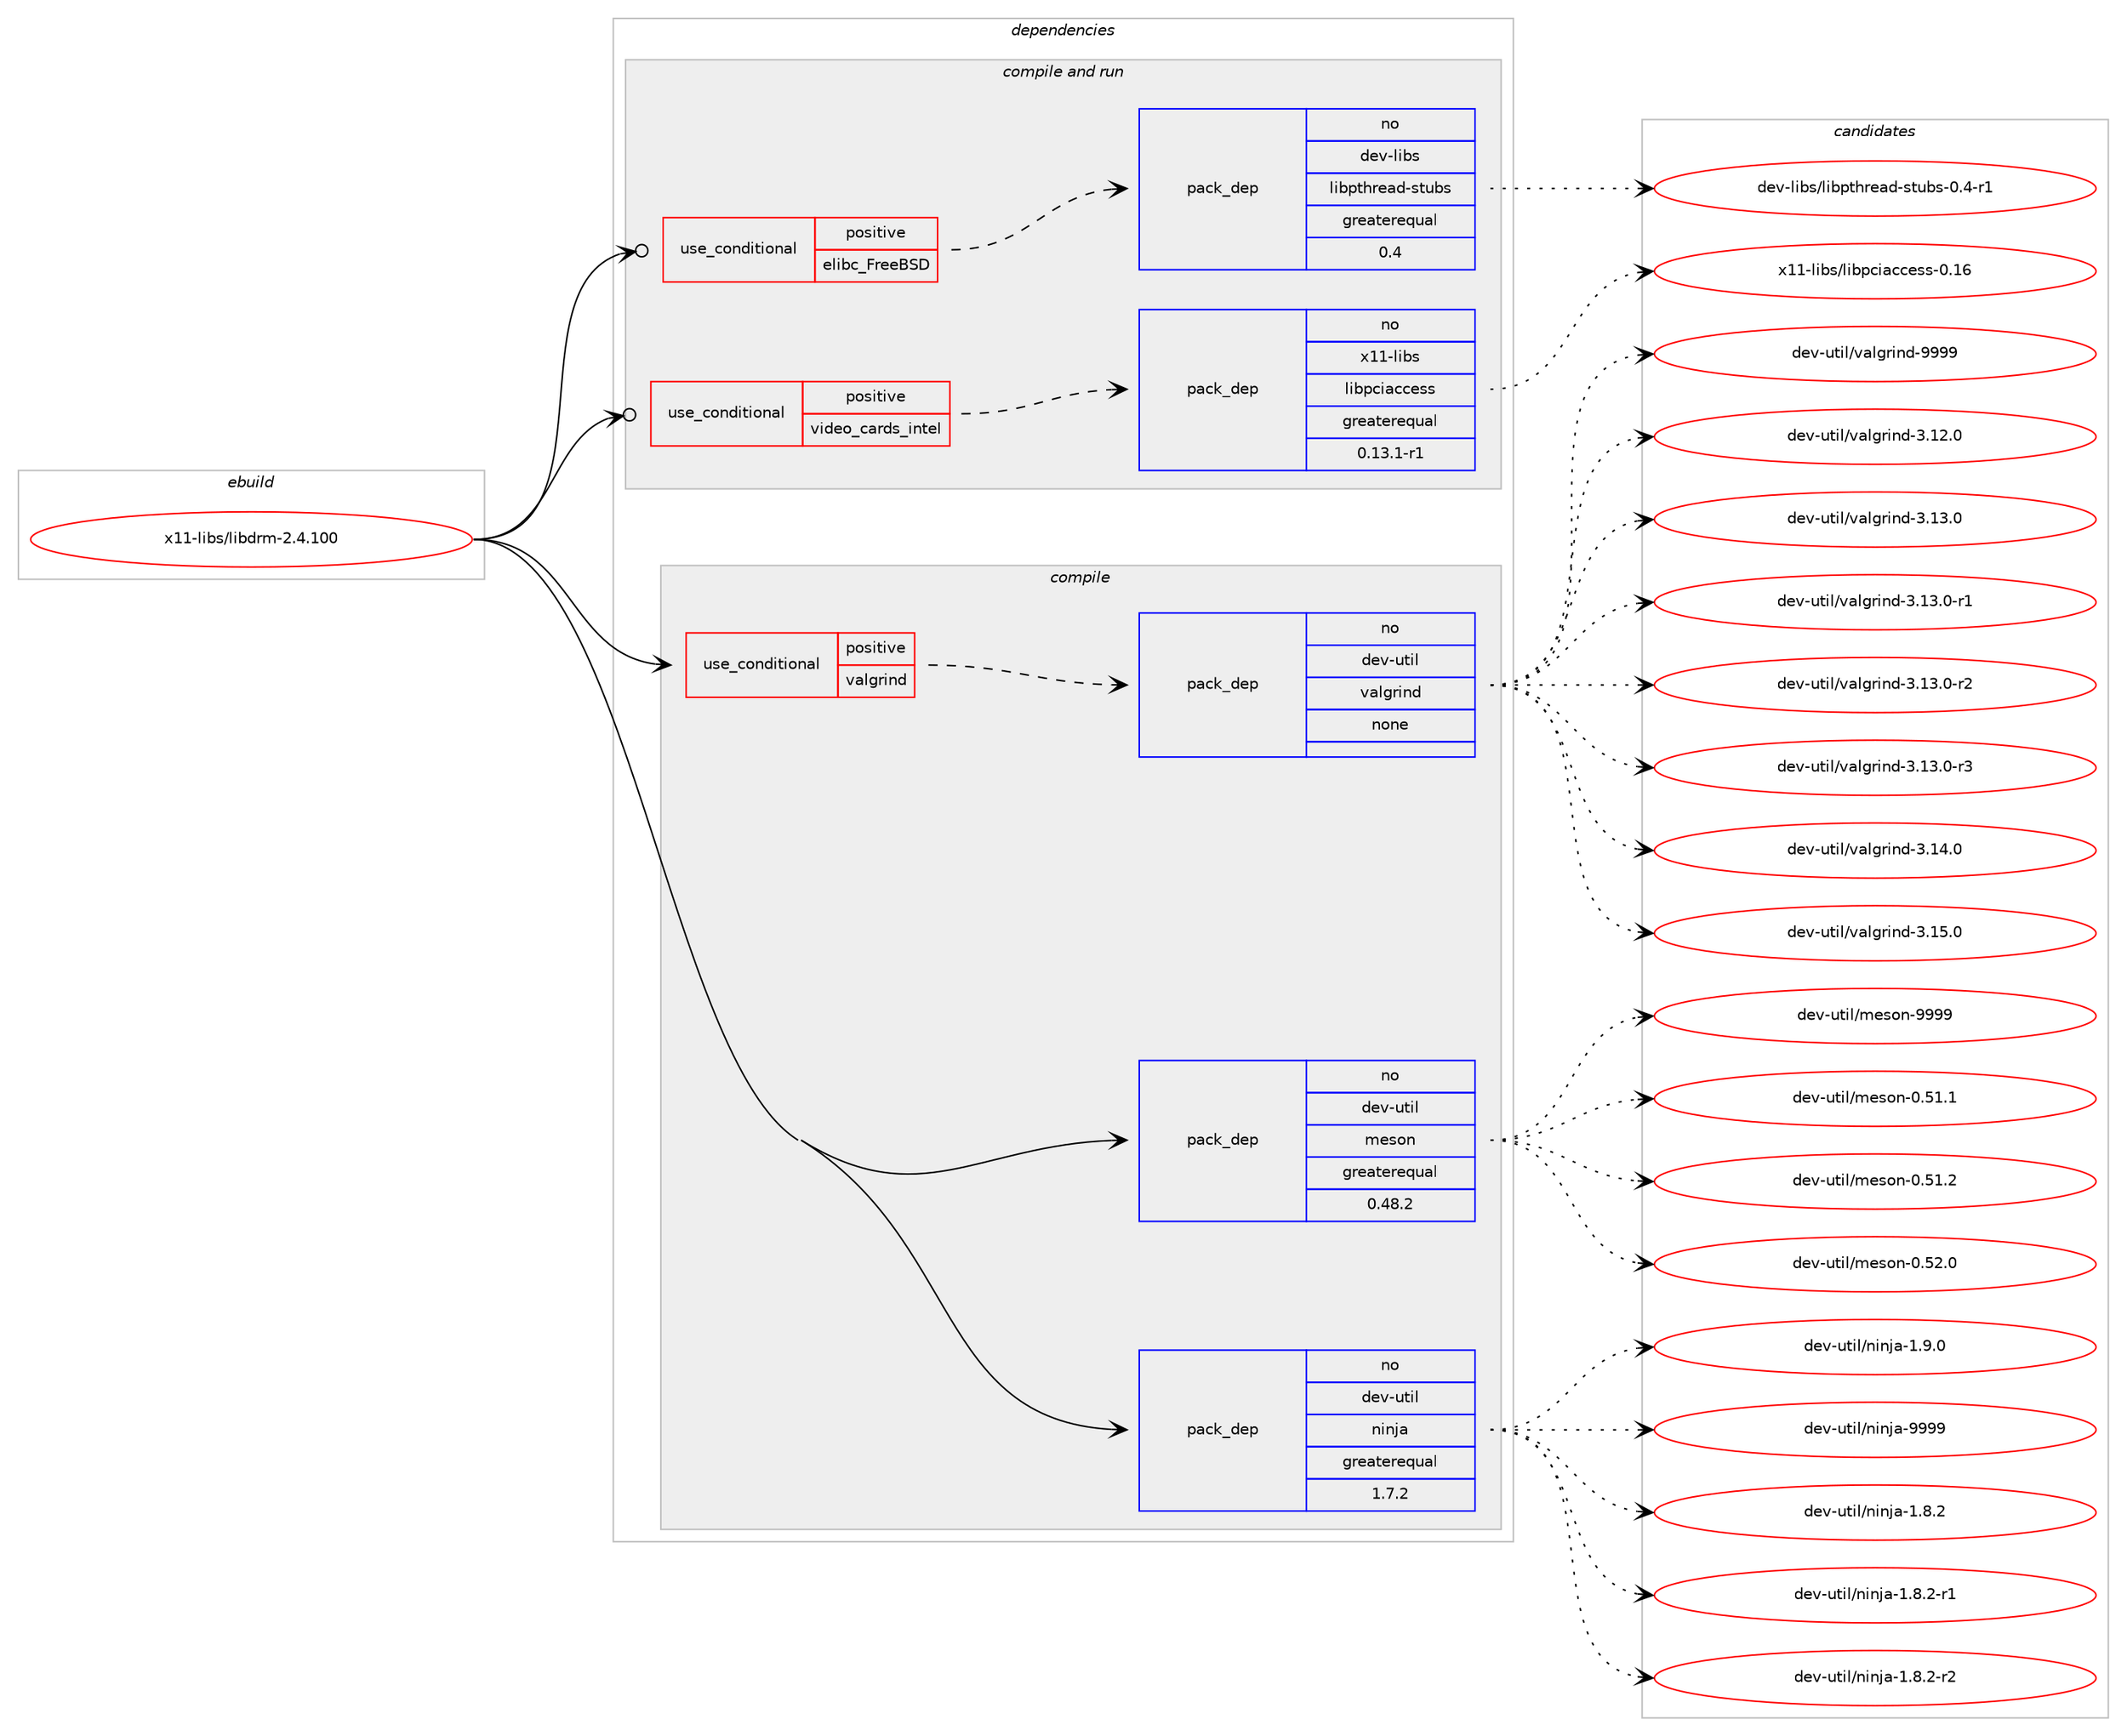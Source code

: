 digraph prolog {

# *************
# Graph options
# *************

newrank=true;
concentrate=true;
compound=true;
graph [rankdir=LR,fontname=Helvetica,fontsize=10,ranksep=1.5];#, ranksep=2.5, nodesep=0.2];
edge  [arrowhead=vee];
node  [fontname=Helvetica,fontsize=10];

# **********
# The ebuild
# **********

subgraph cluster_leftcol {
color=gray;
rank=same;
label=<<i>ebuild</i>>;
id [label="x11-libs/libdrm-2.4.100", color=red, width=4, href="../x11-libs/libdrm-2.4.100.svg"];
}

# ****************
# The dependencies
# ****************

subgraph cluster_midcol {
color=gray;
label=<<i>dependencies</i>>;
subgraph cluster_compile {
fillcolor="#eeeeee";
style=filled;
label=<<i>compile</i>>;
subgraph cond219418 {
dependency916661 [label=<<TABLE BORDER="0" CELLBORDER="1" CELLSPACING="0" CELLPADDING="4"><TR><TD ROWSPAN="3" CELLPADDING="10">use_conditional</TD></TR><TR><TD>positive</TD></TR><TR><TD>valgrind</TD></TR></TABLE>>, shape=none, color=red];
subgraph pack680671 {
dependency916662 [label=<<TABLE BORDER="0" CELLBORDER="1" CELLSPACING="0" CELLPADDING="4" WIDTH="220"><TR><TD ROWSPAN="6" CELLPADDING="30">pack_dep</TD></TR><TR><TD WIDTH="110">no</TD></TR><TR><TD>dev-util</TD></TR><TR><TD>valgrind</TD></TR><TR><TD>none</TD></TR><TR><TD></TD></TR></TABLE>>, shape=none, color=blue];
}
dependency916661:e -> dependency916662:w [weight=20,style="dashed",arrowhead="vee"];
}
id:e -> dependency916661:w [weight=20,style="solid",arrowhead="vee"];
subgraph pack680672 {
dependency916663 [label=<<TABLE BORDER="0" CELLBORDER="1" CELLSPACING="0" CELLPADDING="4" WIDTH="220"><TR><TD ROWSPAN="6" CELLPADDING="30">pack_dep</TD></TR><TR><TD WIDTH="110">no</TD></TR><TR><TD>dev-util</TD></TR><TR><TD>meson</TD></TR><TR><TD>greaterequal</TD></TR><TR><TD>0.48.2</TD></TR></TABLE>>, shape=none, color=blue];
}
id:e -> dependency916663:w [weight=20,style="solid",arrowhead="vee"];
subgraph pack680673 {
dependency916664 [label=<<TABLE BORDER="0" CELLBORDER="1" CELLSPACING="0" CELLPADDING="4" WIDTH="220"><TR><TD ROWSPAN="6" CELLPADDING="30">pack_dep</TD></TR><TR><TD WIDTH="110">no</TD></TR><TR><TD>dev-util</TD></TR><TR><TD>ninja</TD></TR><TR><TD>greaterequal</TD></TR><TR><TD>1.7.2</TD></TR></TABLE>>, shape=none, color=blue];
}
id:e -> dependency916664:w [weight=20,style="solid",arrowhead="vee"];
}
subgraph cluster_compileandrun {
fillcolor="#eeeeee";
style=filled;
label=<<i>compile and run</i>>;
subgraph cond219419 {
dependency916665 [label=<<TABLE BORDER="0" CELLBORDER="1" CELLSPACING="0" CELLPADDING="4"><TR><TD ROWSPAN="3" CELLPADDING="10">use_conditional</TD></TR><TR><TD>positive</TD></TR><TR><TD>elibc_FreeBSD</TD></TR></TABLE>>, shape=none, color=red];
subgraph pack680674 {
dependency916666 [label=<<TABLE BORDER="0" CELLBORDER="1" CELLSPACING="0" CELLPADDING="4" WIDTH="220"><TR><TD ROWSPAN="6" CELLPADDING="30">pack_dep</TD></TR><TR><TD WIDTH="110">no</TD></TR><TR><TD>dev-libs</TD></TR><TR><TD>libpthread-stubs</TD></TR><TR><TD>greaterequal</TD></TR><TR><TD>0.4</TD></TR></TABLE>>, shape=none, color=blue];
}
dependency916665:e -> dependency916666:w [weight=20,style="dashed",arrowhead="vee"];
}
id:e -> dependency916665:w [weight=20,style="solid",arrowhead="odotvee"];
subgraph cond219420 {
dependency916667 [label=<<TABLE BORDER="0" CELLBORDER="1" CELLSPACING="0" CELLPADDING="4"><TR><TD ROWSPAN="3" CELLPADDING="10">use_conditional</TD></TR><TR><TD>positive</TD></TR><TR><TD>video_cards_intel</TD></TR></TABLE>>, shape=none, color=red];
subgraph pack680675 {
dependency916668 [label=<<TABLE BORDER="0" CELLBORDER="1" CELLSPACING="0" CELLPADDING="4" WIDTH="220"><TR><TD ROWSPAN="6" CELLPADDING="30">pack_dep</TD></TR><TR><TD WIDTH="110">no</TD></TR><TR><TD>x11-libs</TD></TR><TR><TD>libpciaccess</TD></TR><TR><TD>greaterequal</TD></TR><TR><TD>0.13.1-r1</TD></TR></TABLE>>, shape=none, color=blue];
}
dependency916667:e -> dependency916668:w [weight=20,style="dashed",arrowhead="vee"];
}
id:e -> dependency916667:w [weight=20,style="solid",arrowhead="odotvee"];
}
subgraph cluster_run {
fillcolor="#eeeeee";
style=filled;
label=<<i>run</i>>;
}
}

# **************
# The candidates
# **************

subgraph cluster_choices {
rank=same;
color=gray;
label=<<i>candidates</i>>;

subgraph choice680671 {
color=black;
nodesep=1;
choice10010111845117116105108471189710810311410511010045514649504648 [label="dev-util/valgrind-3.12.0", color=red, width=4,href="../dev-util/valgrind-3.12.0.svg"];
choice10010111845117116105108471189710810311410511010045514649514648 [label="dev-util/valgrind-3.13.0", color=red, width=4,href="../dev-util/valgrind-3.13.0.svg"];
choice100101118451171161051084711897108103114105110100455146495146484511449 [label="dev-util/valgrind-3.13.0-r1", color=red, width=4,href="../dev-util/valgrind-3.13.0-r1.svg"];
choice100101118451171161051084711897108103114105110100455146495146484511450 [label="dev-util/valgrind-3.13.0-r2", color=red, width=4,href="../dev-util/valgrind-3.13.0-r2.svg"];
choice100101118451171161051084711897108103114105110100455146495146484511451 [label="dev-util/valgrind-3.13.0-r3", color=red, width=4,href="../dev-util/valgrind-3.13.0-r3.svg"];
choice10010111845117116105108471189710810311410511010045514649524648 [label="dev-util/valgrind-3.14.0", color=red, width=4,href="../dev-util/valgrind-3.14.0.svg"];
choice10010111845117116105108471189710810311410511010045514649534648 [label="dev-util/valgrind-3.15.0", color=red, width=4,href="../dev-util/valgrind-3.15.0.svg"];
choice1001011184511711610510847118971081031141051101004557575757 [label="dev-util/valgrind-9999", color=red, width=4,href="../dev-util/valgrind-9999.svg"];
dependency916662:e -> choice10010111845117116105108471189710810311410511010045514649504648:w [style=dotted,weight="100"];
dependency916662:e -> choice10010111845117116105108471189710810311410511010045514649514648:w [style=dotted,weight="100"];
dependency916662:e -> choice100101118451171161051084711897108103114105110100455146495146484511449:w [style=dotted,weight="100"];
dependency916662:e -> choice100101118451171161051084711897108103114105110100455146495146484511450:w [style=dotted,weight="100"];
dependency916662:e -> choice100101118451171161051084711897108103114105110100455146495146484511451:w [style=dotted,weight="100"];
dependency916662:e -> choice10010111845117116105108471189710810311410511010045514649524648:w [style=dotted,weight="100"];
dependency916662:e -> choice10010111845117116105108471189710810311410511010045514649534648:w [style=dotted,weight="100"];
dependency916662:e -> choice1001011184511711610510847118971081031141051101004557575757:w [style=dotted,weight="100"];
}
subgraph choice680672 {
color=black;
nodesep=1;
choice100101118451171161051084710910111511111045484653494649 [label="dev-util/meson-0.51.1", color=red, width=4,href="../dev-util/meson-0.51.1.svg"];
choice100101118451171161051084710910111511111045484653494650 [label="dev-util/meson-0.51.2", color=red, width=4,href="../dev-util/meson-0.51.2.svg"];
choice100101118451171161051084710910111511111045484653504648 [label="dev-util/meson-0.52.0", color=red, width=4,href="../dev-util/meson-0.52.0.svg"];
choice10010111845117116105108471091011151111104557575757 [label="dev-util/meson-9999", color=red, width=4,href="../dev-util/meson-9999.svg"];
dependency916663:e -> choice100101118451171161051084710910111511111045484653494649:w [style=dotted,weight="100"];
dependency916663:e -> choice100101118451171161051084710910111511111045484653494650:w [style=dotted,weight="100"];
dependency916663:e -> choice100101118451171161051084710910111511111045484653504648:w [style=dotted,weight="100"];
dependency916663:e -> choice10010111845117116105108471091011151111104557575757:w [style=dotted,weight="100"];
}
subgraph choice680673 {
color=black;
nodesep=1;
choice100101118451171161051084711010511010697454946564650 [label="dev-util/ninja-1.8.2", color=red, width=4,href="../dev-util/ninja-1.8.2.svg"];
choice1001011184511711610510847110105110106974549465646504511449 [label="dev-util/ninja-1.8.2-r1", color=red, width=4,href="../dev-util/ninja-1.8.2-r1.svg"];
choice1001011184511711610510847110105110106974549465646504511450 [label="dev-util/ninja-1.8.2-r2", color=red, width=4,href="../dev-util/ninja-1.8.2-r2.svg"];
choice100101118451171161051084711010511010697454946574648 [label="dev-util/ninja-1.9.0", color=red, width=4,href="../dev-util/ninja-1.9.0.svg"];
choice1001011184511711610510847110105110106974557575757 [label="dev-util/ninja-9999", color=red, width=4,href="../dev-util/ninja-9999.svg"];
dependency916664:e -> choice100101118451171161051084711010511010697454946564650:w [style=dotted,weight="100"];
dependency916664:e -> choice1001011184511711610510847110105110106974549465646504511449:w [style=dotted,weight="100"];
dependency916664:e -> choice1001011184511711610510847110105110106974549465646504511450:w [style=dotted,weight="100"];
dependency916664:e -> choice100101118451171161051084711010511010697454946574648:w [style=dotted,weight="100"];
dependency916664:e -> choice1001011184511711610510847110105110106974557575757:w [style=dotted,weight="100"];
}
subgraph choice680674 {
color=black;
nodesep=1;
choice10010111845108105981154710810598112116104114101971004511511611798115454846524511449 [label="dev-libs/libpthread-stubs-0.4-r1", color=red, width=4,href="../dev-libs/libpthread-stubs-0.4-r1.svg"];
dependency916666:e -> choice10010111845108105981154710810598112116104114101971004511511611798115454846524511449:w [style=dotted,weight="100"];
}
subgraph choice680675 {
color=black;
nodesep=1;
choice120494945108105981154710810598112991059799991011151154548464954 [label="x11-libs/libpciaccess-0.16", color=red, width=4,href="../x11-libs/libpciaccess-0.16.svg"];
dependency916668:e -> choice120494945108105981154710810598112991059799991011151154548464954:w [style=dotted,weight="100"];
}
}

}
